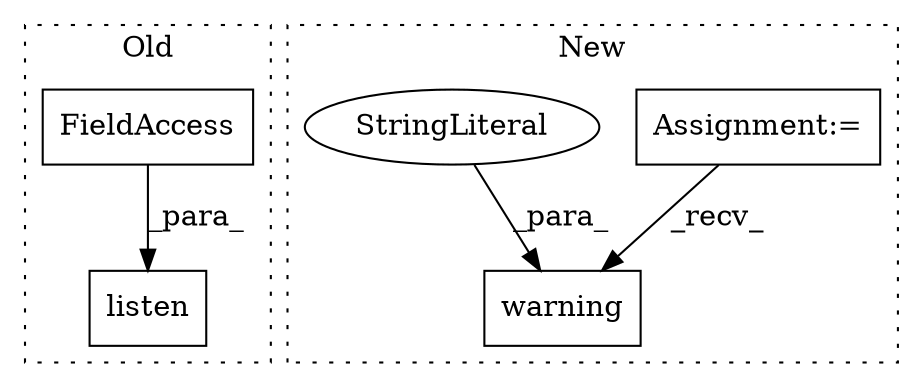digraph G {
subgraph cluster0 {
1 [label="listen" a="32" s="20461,20502" l="7,1" shape="box"];
5 [label="FieldAccess" a="22" s="20488" l="14" shape="box"];
label = "Old";
style="dotted";
}
subgraph cluster1 {
2 [label="warning" a="32" s="14228,14337" l="8,1" shape="box"];
3 [label="Assignment:=" a="7" s="14207" l="7" shape="box"];
4 [label="StringLiteral" a="45" s="14236" l="101" shape="ellipse"];
label = "New";
style="dotted";
}
3 -> 2 [label="_recv_"];
4 -> 2 [label="_para_"];
5 -> 1 [label="_para_"];
}